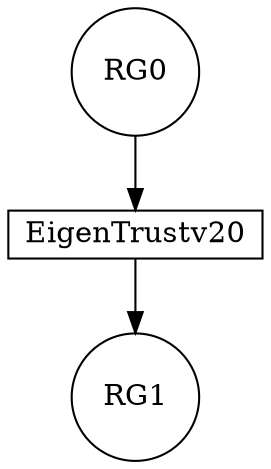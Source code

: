 digraph G {RG0[shape=circle,label=RG0];EigenTrustv20[shape=rect,height=0.01,width=1, label=EigenTrustv20];RG0 -> EigenTrustv20[label=""];RG1[shape=circle,label=RG1];EigenTrustv20[shape=box];EigenTrustv20 -> RG1[label=""];}